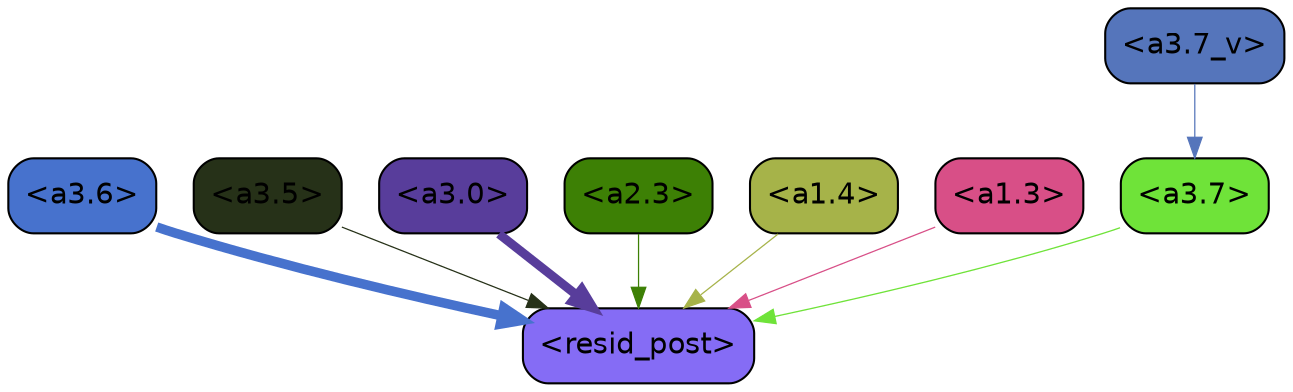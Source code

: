 strict digraph "" {
	graph [bgcolor=transparent,
		layout=dot,
		overlap=false,
		splines=true
	];
	"<a3.7>"	[color=black,
		fillcolor="#6fe339",
		fontname=Helvetica,
		shape=box,
		style="filled, rounded"];
	"<resid_post>"	[color=black,
		fillcolor="#856cf5",
		fontname=Helvetica,
		shape=box,
		style="filled, rounded"];
	"<a3.7>" -> "<resid_post>"	[color="#6fe339",
		penwidth=0.6239100098609924];
	"<a3.6>"	[color=black,
		fillcolor="#4772cd",
		fontname=Helvetica,
		shape=box,
		style="filled, rounded"];
	"<a3.6>" -> "<resid_post>"	[color="#4772cd",
		penwidth=4.569062113761902];
	"<a3.5>"	[color=black,
		fillcolor="#263118",
		fontname=Helvetica,
		shape=box,
		style="filled, rounded"];
	"<a3.5>" -> "<resid_post>"	[color="#263118",
		penwidth=0.6];
	"<a3.0>"	[color=black,
		fillcolor="#583d9b",
		fontname=Helvetica,
		shape=box,
		style="filled, rounded"];
	"<a3.0>" -> "<resid_post>"	[color="#583d9b",
		penwidth=4.283544182777405];
	"<a2.3>"	[color=black,
		fillcolor="#3d8005",
		fontname=Helvetica,
		shape=box,
		style="filled, rounded"];
	"<a2.3>" -> "<resid_post>"	[color="#3d8005",
		penwidth=0.6];
	"<a1.4>"	[color=black,
		fillcolor="#a6b349",
		fontname=Helvetica,
		shape=box,
		style="filled, rounded"];
	"<a1.4>" -> "<resid_post>"	[color="#a6b349",
		penwidth=0.6];
	"<a1.3>"	[color=black,
		fillcolor="#d84f87",
		fontname=Helvetica,
		shape=box,
		style="filled, rounded"];
	"<a1.3>" -> "<resid_post>"	[color="#d84f87",
		penwidth=0.6];
	"<a3.7_v>"	[color=black,
		fillcolor="#5575bb",
		fontname=Helvetica,
		shape=box,
		style="filled, rounded"];
	"<a3.7_v>" -> "<a3.7>"	[color="#5575bb",
		penwidth=0.6];
}
